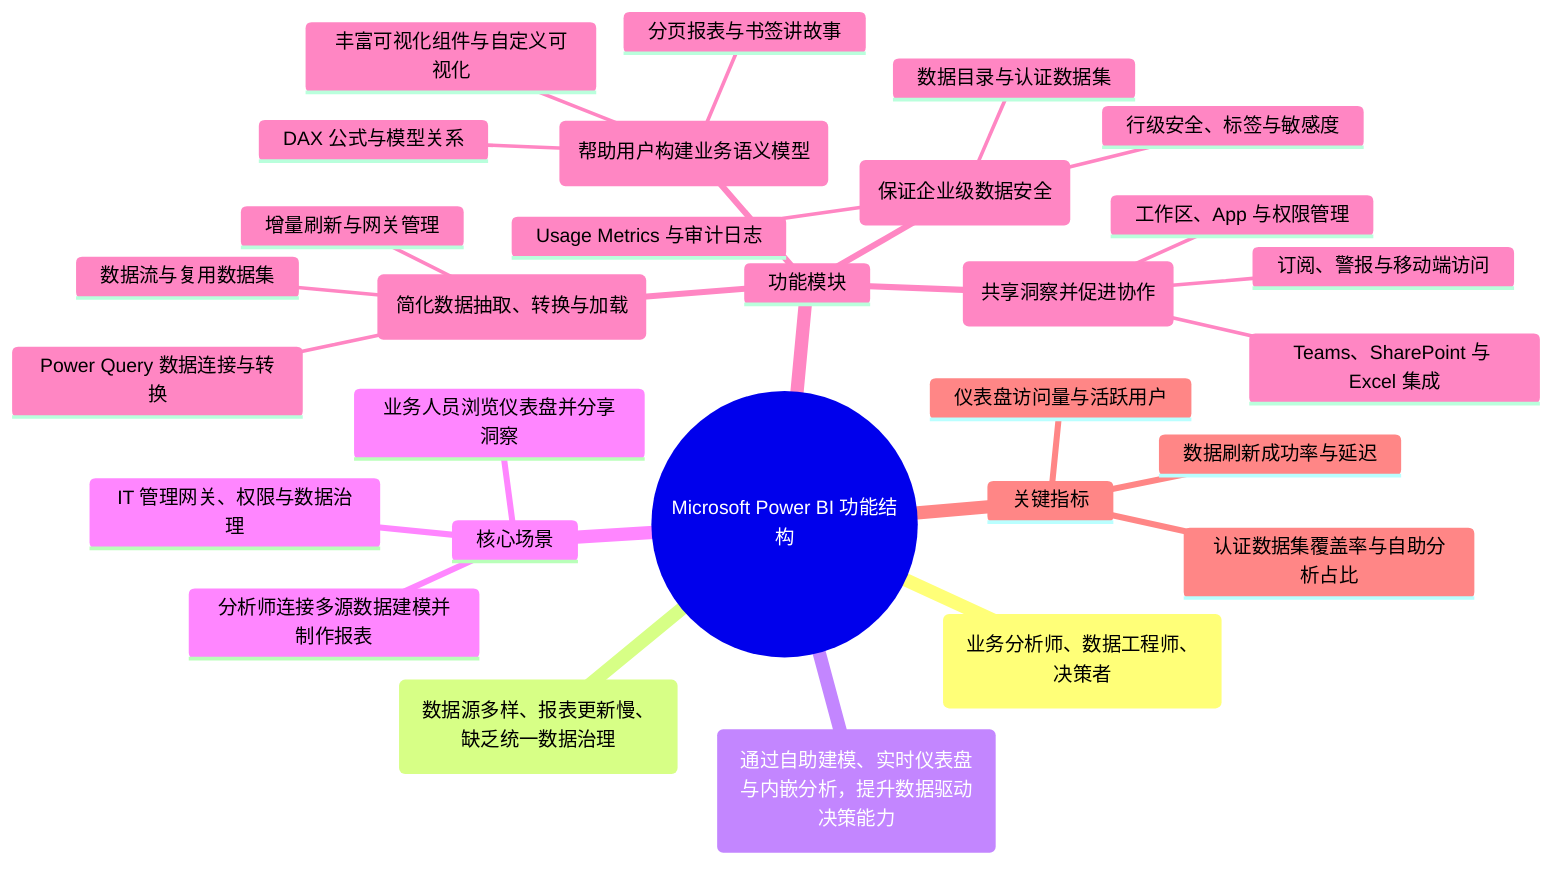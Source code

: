 %% Auto-generated by scripts/generate_assets.py
mindmap
  root((Microsoft Power BI 功能结构))
    目标用户(业务分析师、数据工程师、决策者)
    核心痛点(数据源多样、报表更新慢、缺乏统一数据治理)
    价值主张(通过自助建模、实时仪表盘与内嵌分析，提升数据驱动决策能力)
    核心场景
      分析师连接多源数据建模并制作报表
      业务人员浏览仪表盘并分享洞察
      IT 管理网关、权限与数据治理
    功能模块
      数据准备(简化数据抽取、转换与加载)
        Power Query 数据连接与转换
        数据流与复用数据集
        增量刷新与网关管理
      建模与可视化(帮助用户构建业务语义模型)
        DAX 公式与模型关系
        丰富可视化组件与自定义可视化
        分页报表与书签讲故事
      协作与发布(共享洞察并促进协作)
        工作区、App 与权限管理
        Teams、SharePoint 与 Excel 集成
        订阅、警报与移动端访问
      治理与安全(保证企业级数据安全)
        行级安全、标签与敏感度
        Usage Metrics 与审计日志
        数据目录与认证数据集
    关键指标
      仪表盘访问量与活跃用户
      数据刷新成功率与延迟
      认证数据集覆盖率与自助分析占比